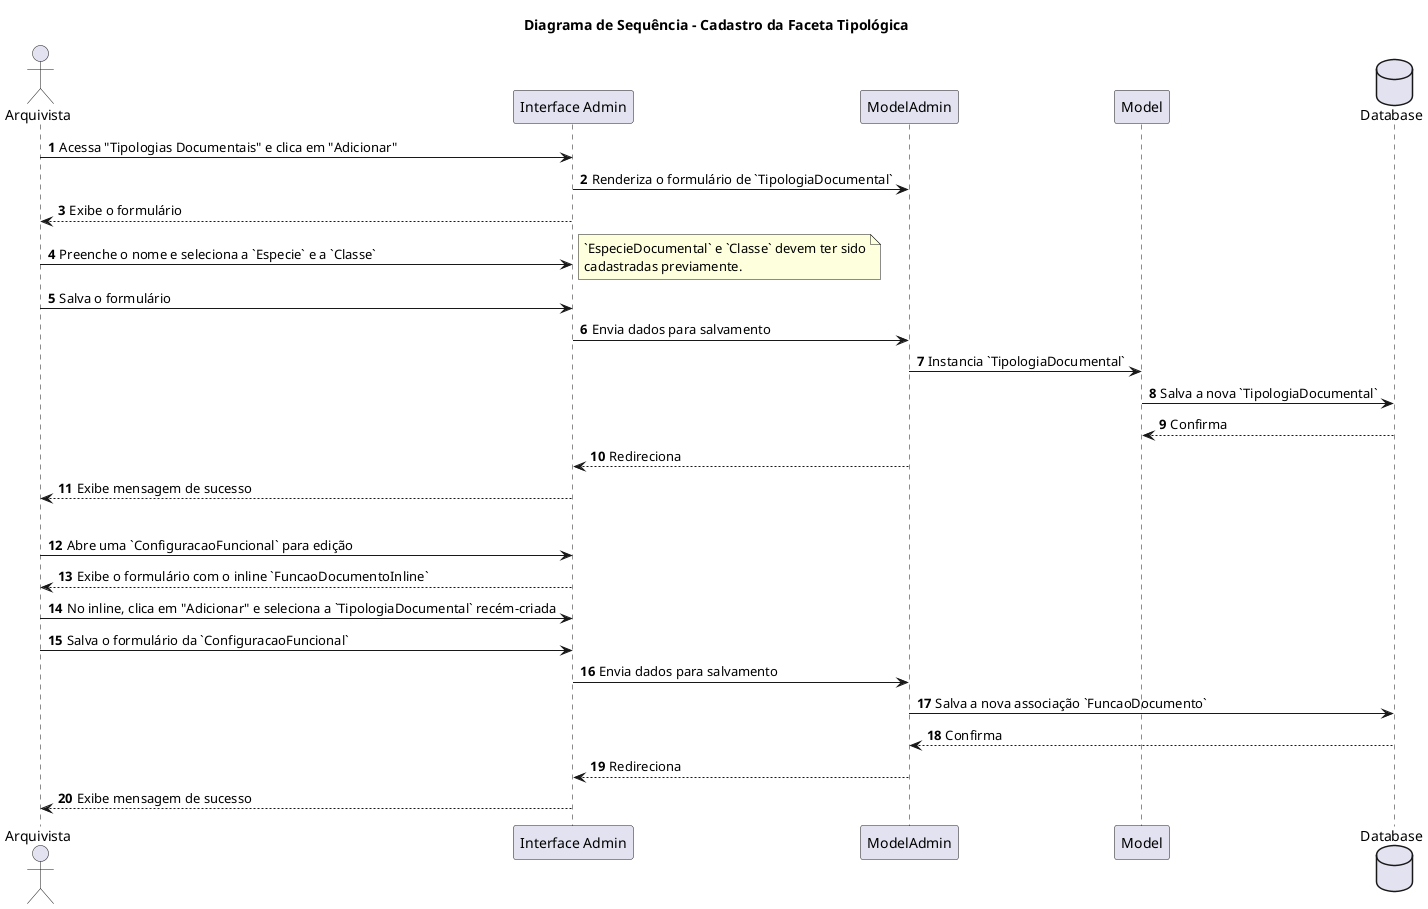 @startuml adastro da Faceta Tipológica
title Diagrama de Sequência - Cadastro da Faceta Tipológica

actor "Arquivista" as User
participant "Interface Admin" as AdminUI
participant "ModelAdmin" as AdminModel
participant "Model" as Model
database "Database" as DB

autonumber

box "Parte 1: Cadastro da Tipologia Documental" #LightCoral
    User -> AdminUI: Acessa "Tipologias Documentais" e clica em "Adicionar"
    AdminUI -> AdminModel: Renderiza o formulário de `TipologiaDocumental`
    AdminUI --> User: Exibe o formulário

    User -> AdminUI: Preenche o nome e seleciona a `Especie` e a `Classe`
    note right: `EspecieDocumental` e `Classe` devem ter sido\ncadastradas previamente.
    User -> AdminUI: Salva o formulário

    AdminUI -> AdminModel: Envia dados para salvamento
    AdminModel -> Model: Instancia `TipologiaDocumental`
    Model -> DB: Salva a nova `TipologiaDocumental`
    DB --> Model: Confirma
    AdminModel --> AdminUI: Redireciona
    AdminUI --> User: Exibe mensagem de sucesso
end box

|||

box "Parte 2: Associação da Tipologia a uma Função" #LightYellow
    User -> AdminUI: Abre uma `ConfiguracaoFuncional` para edição
    AdminUI --> User: Exibe o formulário com o inline `FuncaoDocumentoInline`
    User -> AdminUI: No inline, clica em "Adicionar" e seleciona a `TipologiaDocumental` recém-criada
    User -> AdminUI: Salva o formulário da `ConfiguracaoFuncional`
    AdminUI -> AdminModel: Envia dados para salvamento
    AdminModel -> DB: Salva a nova associação `FuncaoDocumento`
    DB --> AdminModel: Confirma
    AdminModel --> AdminUI: Redireciona
    AdminUI --> User: Exibe mensagem de sucesso
end box
@enduml
